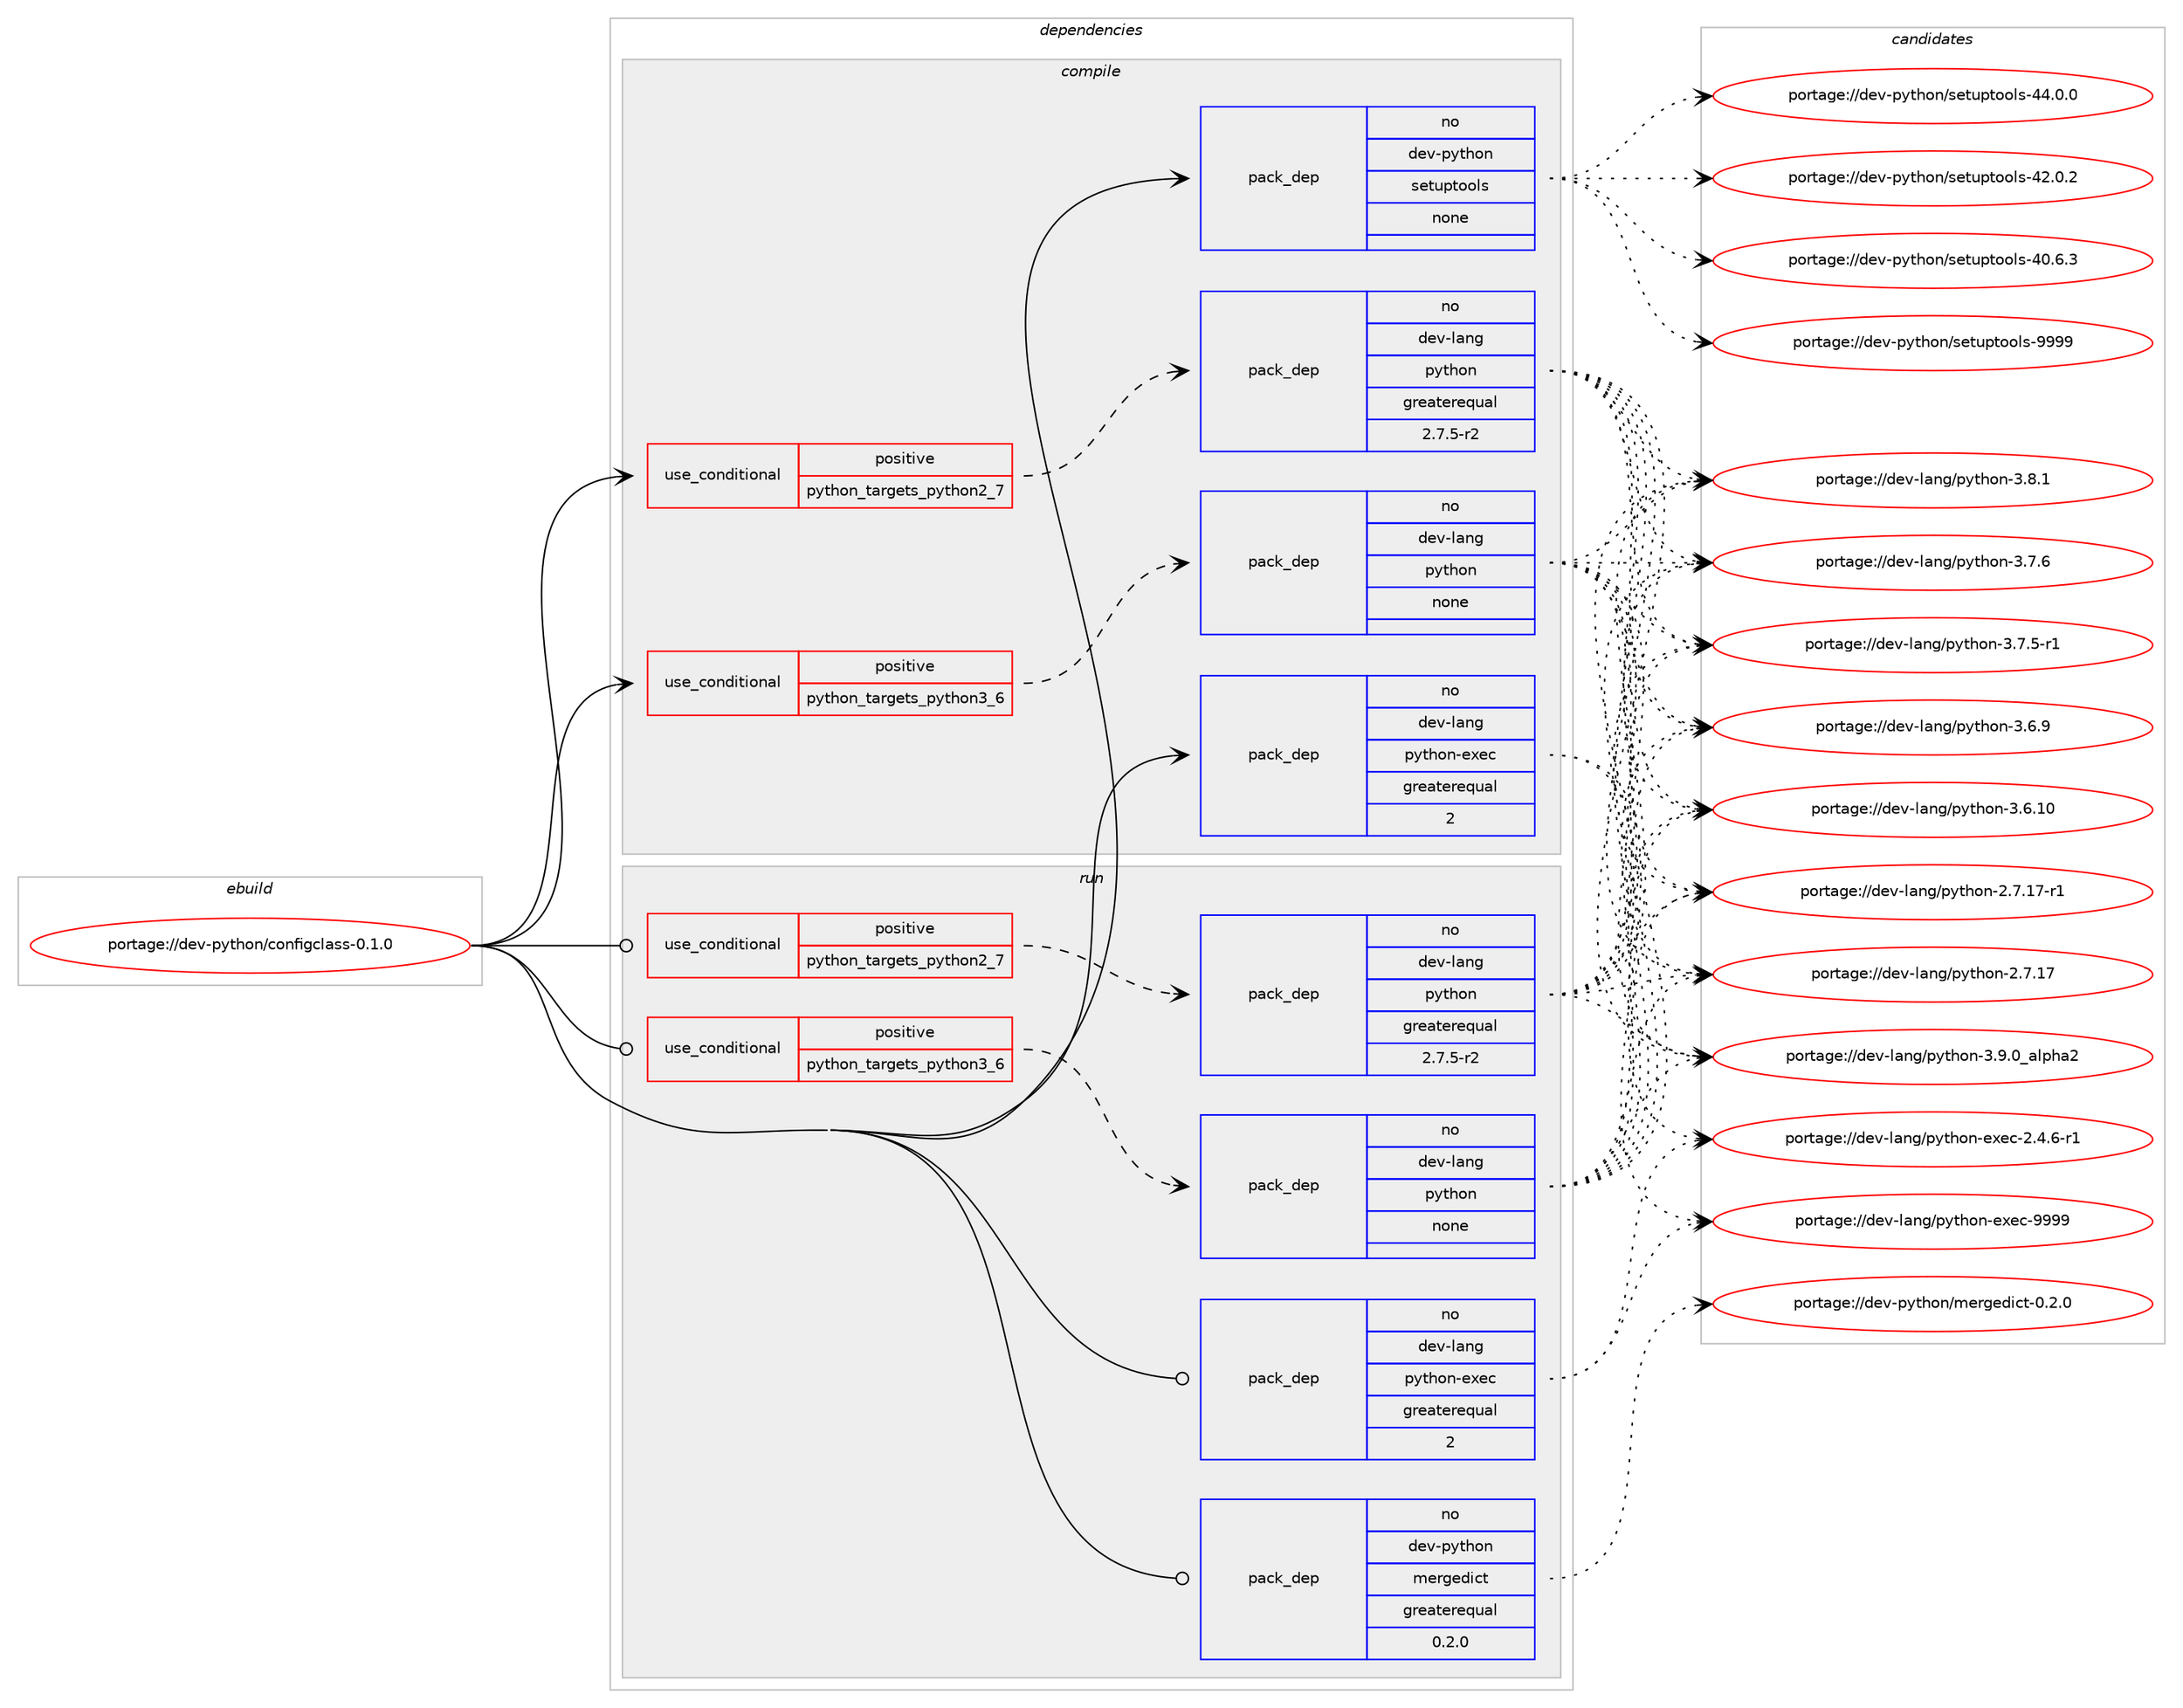 digraph prolog {

# *************
# Graph options
# *************

newrank=true;
concentrate=true;
compound=true;
graph [rankdir=LR,fontname=Helvetica,fontsize=10,ranksep=1.5];#, ranksep=2.5, nodesep=0.2];
edge  [arrowhead=vee];
node  [fontname=Helvetica,fontsize=10];

# **********
# The ebuild
# **********

subgraph cluster_leftcol {
color=gray;
rank=same;
label=<<i>ebuild</i>>;
id [label="portage://dev-python/configclass-0.1.0", color=red, width=4, href="../dev-python/configclass-0.1.0.svg"];
}

# ****************
# The dependencies
# ****************

subgraph cluster_midcol {
color=gray;
label=<<i>dependencies</i>>;
subgraph cluster_compile {
fillcolor="#eeeeee";
style=filled;
label=<<i>compile</i>>;
subgraph cond117473 {
dependency466226 [label=<<TABLE BORDER="0" CELLBORDER="1" CELLSPACING="0" CELLPADDING="4"><TR><TD ROWSPAN="3" CELLPADDING="10">use_conditional</TD></TR><TR><TD>positive</TD></TR><TR><TD>python_targets_python2_7</TD></TR></TABLE>>, shape=none, color=red];
subgraph pack343746 {
dependency466227 [label=<<TABLE BORDER="0" CELLBORDER="1" CELLSPACING="0" CELLPADDING="4" WIDTH="220"><TR><TD ROWSPAN="6" CELLPADDING="30">pack_dep</TD></TR><TR><TD WIDTH="110">no</TD></TR><TR><TD>dev-lang</TD></TR><TR><TD>python</TD></TR><TR><TD>greaterequal</TD></TR><TR><TD>2.7.5-r2</TD></TR></TABLE>>, shape=none, color=blue];
}
dependency466226:e -> dependency466227:w [weight=20,style="dashed",arrowhead="vee"];
}
id:e -> dependency466226:w [weight=20,style="solid",arrowhead="vee"];
subgraph cond117474 {
dependency466228 [label=<<TABLE BORDER="0" CELLBORDER="1" CELLSPACING="0" CELLPADDING="4"><TR><TD ROWSPAN="3" CELLPADDING="10">use_conditional</TD></TR><TR><TD>positive</TD></TR><TR><TD>python_targets_python3_6</TD></TR></TABLE>>, shape=none, color=red];
subgraph pack343747 {
dependency466229 [label=<<TABLE BORDER="0" CELLBORDER="1" CELLSPACING="0" CELLPADDING="4" WIDTH="220"><TR><TD ROWSPAN="6" CELLPADDING="30">pack_dep</TD></TR><TR><TD WIDTH="110">no</TD></TR><TR><TD>dev-lang</TD></TR><TR><TD>python</TD></TR><TR><TD>none</TD></TR><TR><TD></TD></TR></TABLE>>, shape=none, color=blue];
}
dependency466228:e -> dependency466229:w [weight=20,style="dashed",arrowhead="vee"];
}
id:e -> dependency466228:w [weight=20,style="solid",arrowhead="vee"];
subgraph pack343748 {
dependency466230 [label=<<TABLE BORDER="0" CELLBORDER="1" CELLSPACING="0" CELLPADDING="4" WIDTH="220"><TR><TD ROWSPAN="6" CELLPADDING="30">pack_dep</TD></TR><TR><TD WIDTH="110">no</TD></TR><TR><TD>dev-lang</TD></TR><TR><TD>python-exec</TD></TR><TR><TD>greaterequal</TD></TR><TR><TD>2</TD></TR></TABLE>>, shape=none, color=blue];
}
id:e -> dependency466230:w [weight=20,style="solid",arrowhead="vee"];
subgraph pack343749 {
dependency466231 [label=<<TABLE BORDER="0" CELLBORDER="1" CELLSPACING="0" CELLPADDING="4" WIDTH="220"><TR><TD ROWSPAN="6" CELLPADDING="30">pack_dep</TD></TR><TR><TD WIDTH="110">no</TD></TR><TR><TD>dev-python</TD></TR><TR><TD>setuptools</TD></TR><TR><TD>none</TD></TR><TR><TD></TD></TR></TABLE>>, shape=none, color=blue];
}
id:e -> dependency466231:w [weight=20,style="solid",arrowhead="vee"];
}
subgraph cluster_compileandrun {
fillcolor="#eeeeee";
style=filled;
label=<<i>compile and run</i>>;
}
subgraph cluster_run {
fillcolor="#eeeeee";
style=filled;
label=<<i>run</i>>;
subgraph cond117475 {
dependency466232 [label=<<TABLE BORDER="0" CELLBORDER="1" CELLSPACING="0" CELLPADDING="4"><TR><TD ROWSPAN="3" CELLPADDING="10">use_conditional</TD></TR><TR><TD>positive</TD></TR><TR><TD>python_targets_python2_7</TD></TR></TABLE>>, shape=none, color=red];
subgraph pack343750 {
dependency466233 [label=<<TABLE BORDER="0" CELLBORDER="1" CELLSPACING="0" CELLPADDING="4" WIDTH="220"><TR><TD ROWSPAN="6" CELLPADDING="30">pack_dep</TD></TR><TR><TD WIDTH="110">no</TD></TR><TR><TD>dev-lang</TD></TR><TR><TD>python</TD></TR><TR><TD>greaterequal</TD></TR><TR><TD>2.7.5-r2</TD></TR></TABLE>>, shape=none, color=blue];
}
dependency466232:e -> dependency466233:w [weight=20,style="dashed",arrowhead="vee"];
}
id:e -> dependency466232:w [weight=20,style="solid",arrowhead="odot"];
subgraph cond117476 {
dependency466234 [label=<<TABLE BORDER="0" CELLBORDER="1" CELLSPACING="0" CELLPADDING="4"><TR><TD ROWSPAN="3" CELLPADDING="10">use_conditional</TD></TR><TR><TD>positive</TD></TR><TR><TD>python_targets_python3_6</TD></TR></TABLE>>, shape=none, color=red];
subgraph pack343751 {
dependency466235 [label=<<TABLE BORDER="0" CELLBORDER="1" CELLSPACING="0" CELLPADDING="4" WIDTH="220"><TR><TD ROWSPAN="6" CELLPADDING="30">pack_dep</TD></TR><TR><TD WIDTH="110">no</TD></TR><TR><TD>dev-lang</TD></TR><TR><TD>python</TD></TR><TR><TD>none</TD></TR><TR><TD></TD></TR></TABLE>>, shape=none, color=blue];
}
dependency466234:e -> dependency466235:w [weight=20,style="dashed",arrowhead="vee"];
}
id:e -> dependency466234:w [weight=20,style="solid",arrowhead="odot"];
subgraph pack343752 {
dependency466236 [label=<<TABLE BORDER="0" CELLBORDER="1" CELLSPACING="0" CELLPADDING="4" WIDTH="220"><TR><TD ROWSPAN="6" CELLPADDING="30">pack_dep</TD></TR><TR><TD WIDTH="110">no</TD></TR><TR><TD>dev-lang</TD></TR><TR><TD>python-exec</TD></TR><TR><TD>greaterequal</TD></TR><TR><TD>2</TD></TR></TABLE>>, shape=none, color=blue];
}
id:e -> dependency466236:w [weight=20,style="solid",arrowhead="odot"];
subgraph pack343753 {
dependency466237 [label=<<TABLE BORDER="0" CELLBORDER="1" CELLSPACING="0" CELLPADDING="4" WIDTH="220"><TR><TD ROWSPAN="6" CELLPADDING="30">pack_dep</TD></TR><TR><TD WIDTH="110">no</TD></TR><TR><TD>dev-python</TD></TR><TR><TD>mergedict</TD></TR><TR><TD>greaterequal</TD></TR><TR><TD>0.2.0</TD></TR></TABLE>>, shape=none, color=blue];
}
id:e -> dependency466237:w [weight=20,style="solid",arrowhead="odot"];
}
}

# **************
# The candidates
# **************

subgraph cluster_choices {
rank=same;
color=gray;
label=<<i>candidates</i>>;

subgraph choice343746 {
color=black;
nodesep=1;
choice10010111845108971101034711212111610411111045514657464895971081121049750 [label="portage://dev-lang/python-3.9.0_alpha2", color=red, width=4,href="../dev-lang/python-3.9.0_alpha2.svg"];
choice100101118451089711010347112121116104111110455146564649 [label="portage://dev-lang/python-3.8.1", color=red, width=4,href="../dev-lang/python-3.8.1.svg"];
choice100101118451089711010347112121116104111110455146554654 [label="portage://dev-lang/python-3.7.6", color=red, width=4,href="../dev-lang/python-3.7.6.svg"];
choice1001011184510897110103471121211161041111104551465546534511449 [label="portage://dev-lang/python-3.7.5-r1", color=red, width=4,href="../dev-lang/python-3.7.5-r1.svg"];
choice100101118451089711010347112121116104111110455146544657 [label="portage://dev-lang/python-3.6.9", color=red, width=4,href="../dev-lang/python-3.6.9.svg"];
choice10010111845108971101034711212111610411111045514654464948 [label="portage://dev-lang/python-3.6.10", color=red, width=4,href="../dev-lang/python-3.6.10.svg"];
choice100101118451089711010347112121116104111110455046554649554511449 [label="portage://dev-lang/python-2.7.17-r1", color=red, width=4,href="../dev-lang/python-2.7.17-r1.svg"];
choice10010111845108971101034711212111610411111045504655464955 [label="portage://dev-lang/python-2.7.17", color=red, width=4,href="../dev-lang/python-2.7.17.svg"];
dependency466227:e -> choice10010111845108971101034711212111610411111045514657464895971081121049750:w [style=dotted,weight="100"];
dependency466227:e -> choice100101118451089711010347112121116104111110455146564649:w [style=dotted,weight="100"];
dependency466227:e -> choice100101118451089711010347112121116104111110455146554654:w [style=dotted,weight="100"];
dependency466227:e -> choice1001011184510897110103471121211161041111104551465546534511449:w [style=dotted,weight="100"];
dependency466227:e -> choice100101118451089711010347112121116104111110455146544657:w [style=dotted,weight="100"];
dependency466227:e -> choice10010111845108971101034711212111610411111045514654464948:w [style=dotted,weight="100"];
dependency466227:e -> choice100101118451089711010347112121116104111110455046554649554511449:w [style=dotted,weight="100"];
dependency466227:e -> choice10010111845108971101034711212111610411111045504655464955:w [style=dotted,weight="100"];
}
subgraph choice343747 {
color=black;
nodesep=1;
choice10010111845108971101034711212111610411111045514657464895971081121049750 [label="portage://dev-lang/python-3.9.0_alpha2", color=red, width=4,href="../dev-lang/python-3.9.0_alpha2.svg"];
choice100101118451089711010347112121116104111110455146564649 [label="portage://dev-lang/python-3.8.1", color=red, width=4,href="../dev-lang/python-3.8.1.svg"];
choice100101118451089711010347112121116104111110455146554654 [label="portage://dev-lang/python-3.7.6", color=red, width=4,href="../dev-lang/python-3.7.6.svg"];
choice1001011184510897110103471121211161041111104551465546534511449 [label="portage://dev-lang/python-3.7.5-r1", color=red, width=4,href="../dev-lang/python-3.7.5-r1.svg"];
choice100101118451089711010347112121116104111110455146544657 [label="portage://dev-lang/python-3.6.9", color=red, width=4,href="../dev-lang/python-3.6.9.svg"];
choice10010111845108971101034711212111610411111045514654464948 [label="portage://dev-lang/python-3.6.10", color=red, width=4,href="../dev-lang/python-3.6.10.svg"];
choice100101118451089711010347112121116104111110455046554649554511449 [label="portage://dev-lang/python-2.7.17-r1", color=red, width=4,href="../dev-lang/python-2.7.17-r1.svg"];
choice10010111845108971101034711212111610411111045504655464955 [label="portage://dev-lang/python-2.7.17", color=red, width=4,href="../dev-lang/python-2.7.17.svg"];
dependency466229:e -> choice10010111845108971101034711212111610411111045514657464895971081121049750:w [style=dotted,weight="100"];
dependency466229:e -> choice100101118451089711010347112121116104111110455146564649:w [style=dotted,weight="100"];
dependency466229:e -> choice100101118451089711010347112121116104111110455146554654:w [style=dotted,weight="100"];
dependency466229:e -> choice1001011184510897110103471121211161041111104551465546534511449:w [style=dotted,weight="100"];
dependency466229:e -> choice100101118451089711010347112121116104111110455146544657:w [style=dotted,weight="100"];
dependency466229:e -> choice10010111845108971101034711212111610411111045514654464948:w [style=dotted,weight="100"];
dependency466229:e -> choice100101118451089711010347112121116104111110455046554649554511449:w [style=dotted,weight="100"];
dependency466229:e -> choice10010111845108971101034711212111610411111045504655464955:w [style=dotted,weight="100"];
}
subgraph choice343748 {
color=black;
nodesep=1;
choice10010111845108971101034711212111610411111045101120101994557575757 [label="portage://dev-lang/python-exec-9999", color=red, width=4,href="../dev-lang/python-exec-9999.svg"];
choice10010111845108971101034711212111610411111045101120101994550465246544511449 [label="portage://dev-lang/python-exec-2.4.6-r1", color=red, width=4,href="../dev-lang/python-exec-2.4.6-r1.svg"];
dependency466230:e -> choice10010111845108971101034711212111610411111045101120101994557575757:w [style=dotted,weight="100"];
dependency466230:e -> choice10010111845108971101034711212111610411111045101120101994550465246544511449:w [style=dotted,weight="100"];
}
subgraph choice343749 {
color=black;
nodesep=1;
choice10010111845112121116104111110471151011161171121161111111081154557575757 [label="portage://dev-python/setuptools-9999", color=red, width=4,href="../dev-python/setuptools-9999.svg"];
choice100101118451121211161041111104711510111611711211611111110811545525246484648 [label="portage://dev-python/setuptools-44.0.0", color=red, width=4,href="../dev-python/setuptools-44.0.0.svg"];
choice100101118451121211161041111104711510111611711211611111110811545525046484650 [label="portage://dev-python/setuptools-42.0.2", color=red, width=4,href="../dev-python/setuptools-42.0.2.svg"];
choice100101118451121211161041111104711510111611711211611111110811545524846544651 [label="portage://dev-python/setuptools-40.6.3", color=red, width=4,href="../dev-python/setuptools-40.6.3.svg"];
dependency466231:e -> choice10010111845112121116104111110471151011161171121161111111081154557575757:w [style=dotted,weight="100"];
dependency466231:e -> choice100101118451121211161041111104711510111611711211611111110811545525246484648:w [style=dotted,weight="100"];
dependency466231:e -> choice100101118451121211161041111104711510111611711211611111110811545525046484650:w [style=dotted,weight="100"];
dependency466231:e -> choice100101118451121211161041111104711510111611711211611111110811545524846544651:w [style=dotted,weight="100"];
}
subgraph choice343750 {
color=black;
nodesep=1;
choice10010111845108971101034711212111610411111045514657464895971081121049750 [label="portage://dev-lang/python-3.9.0_alpha2", color=red, width=4,href="../dev-lang/python-3.9.0_alpha2.svg"];
choice100101118451089711010347112121116104111110455146564649 [label="portage://dev-lang/python-3.8.1", color=red, width=4,href="../dev-lang/python-3.8.1.svg"];
choice100101118451089711010347112121116104111110455146554654 [label="portage://dev-lang/python-3.7.6", color=red, width=4,href="../dev-lang/python-3.7.6.svg"];
choice1001011184510897110103471121211161041111104551465546534511449 [label="portage://dev-lang/python-3.7.5-r1", color=red, width=4,href="../dev-lang/python-3.7.5-r1.svg"];
choice100101118451089711010347112121116104111110455146544657 [label="portage://dev-lang/python-3.6.9", color=red, width=4,href="../dev-lang/python-3.6.9.svg"];
choice10010111845108971101034711212111610411111045514654464948 [label="portage://dev-lang/python-3.6.10", color=red, width=4,href="../dev-lang/python-3.6.10.svg"];
choice100101118451089711010347112121116104111110455046554649554511449 [label="portage://dev-lang/python-2.7.17-r1", color=red, width=4,href="../dev-lang/python-2.7.17-r1.svg"];
choice10010111845108971101034711212111610411111045504655464955 [label="portage://dev-lang/python-2.7.17", color=red, width=4,href="../dev-lang/python-2.7.17.svg"];
dependency466233:e -> choice10010111845108971101034711212111610411111045514657464895971081121049750:w [style=dotted,weight="100"];
dependency466233:e -> choice100101118451089711010347112121116104111110455146564649:w [style=dotted,weight="100"];
dependency466233:e -> choice100101118451089711010347112121116104111110455146554654:w [style=dotted,weight="100"];
dependency466233:e -> choice1001011184510897110103471121211161041111104551465546534511449:w [style=dotted,weight="100"];
dependency466233:e -> choice100101118451089711010347112121116104111110455146544657:w [style=dotted,weight="100"];
dependency466233:e -> choice10010111845108971101034711212111610411111045514654464948:w [style=dotted,weight="100"];
dependency466233:e -> choice100101118451089711010347112121116104111110455046554649554511449:w [style=dotted,weight="100"];
dependency466233:e -> choice10010111845108971101034711212111610411111045504655464955:w [style=dotted,weight="100"];
}
subgraph choice343751 {
color=black;
nodesep=1;
choice10010111845108971101034711212111610411111045514657464895971081121049750 [label="portage://dev-lang/python-3.9.0_alpha2", color=red, width=4,href="../dev-lang/python-3.9.0_alpha2.svg"];
choice100101118451089711010347112121116104111110455146564649 [label="portage://dev-lang/python-3.8.1", color=red, width=4,href="../dev-lang/python-3.8.1.svg"];
choice100101118451089711010347112121116104111110455146554654 [label="portage://dev-lang/python-3.7.6", color=red, width=4,href="../dev-lang/python-3.7.6.svg"];
choice1001011184510897110103471121211161041111104551465546534511449 [label="portage://dev-lang/python-3.7.5-r1", color=red, width=4,href="../dev-lang/python-3.7.5-r1.svg"];
choice100101118451089711010347112121116104111110455146544657 [label="portage://dev-lang/python-3.6.9", color=red, width=4,href="../dev-lang/python-3.6.9.svg"];
choice10010111845108971101034711212111610411111045514654464948 [label="portage://dev-lang/python-3.6.10", color=red, width=4,href="../dev-lang/python-3.6.10.svg"];
choice100101118451089711010347112121116104111110455046554649554511449 [label="portage://dev-lang/python-2.7.17-r1", color=red, width=4,href="../dev-lang/python-2.7.17-r1.svg"];
choice10010111845108971101034711212111610411111045504655464955 [label="portage://dev-lang/python-2.7.17", color=red, width=4,href="../dev-lang/python-2.7.17.svg"];
dependency466235:e -> choice10010111845108971101034711212111610411111045514657464895971081121049750:w [style=dotted,weight="100"];
dependency466235:e -> choice100101118451089711010347112121116104111110455146564649:w [style=dotted,weight="100"];
dependency466235:e -> choice100101118451089711010347112121116104111110455146554654:w [style=dotted,weight="100"];
dependency466235:e -> choice1001011184510897110103471121211161041111104551465546534511449:w [style=dotted,weight="100"];
dependency466235:e -> choice100101118451089711010347112121116104111110455146544657:w [style=dotted,weight="100"];
dependency466235:e -> choice10010111845108971101034711212111610411111045514654464948:w [style=dotted,weight="100"];
dependency466235:e -> choice100101118451089711010347112121116104111110455046554649554511449:w [style=dotted,weight="100"];
dependency466235:e -> choice10010111845108971101034711212111610411111045504655464955:w [style=dotted,weight="100"];
}
subgraph choice343752 {
color=black;
nodesep=1;
choice10010111845108971101034711212111610411111045101120101994557575757 [label="portage://dev-lang/python-exec-9999", color=red, width=4,href="../dev-lang/python-exec-9999.svg"];
choice10010111845108971101034711212111610411111045101120101994550465246544511449 [label="portage://dev-lang/python-exec-2.4.6-r1", color=red, width=4,href="../dev-lang/python-exec-2.4.6-r1.svg"];
dependency466236:e -> choice10010111845108971101034711212111610411111045101120101994557575757:w [style=dotted,weight="100"];
dependency466236:e -> choice10010111845108971101034711212111610411111045101120101994550465246544511449:w [style=dotted,weight="100"];
}
subgraph choice343753 {
color=black;
nodesep=1;
choice100101118451121211161041111104710910111410310110010599116454846504648 [label="portage://dev-python/mergedict-0.2.0", color=red, width=4,href="../dev-python/mergedict-0.2.0.svg"];
dependency466237:e -> choice100101118451121211161041111104710910111410310110010599116454846504648:w [style=dotted,weight="100"];
}
}

}
